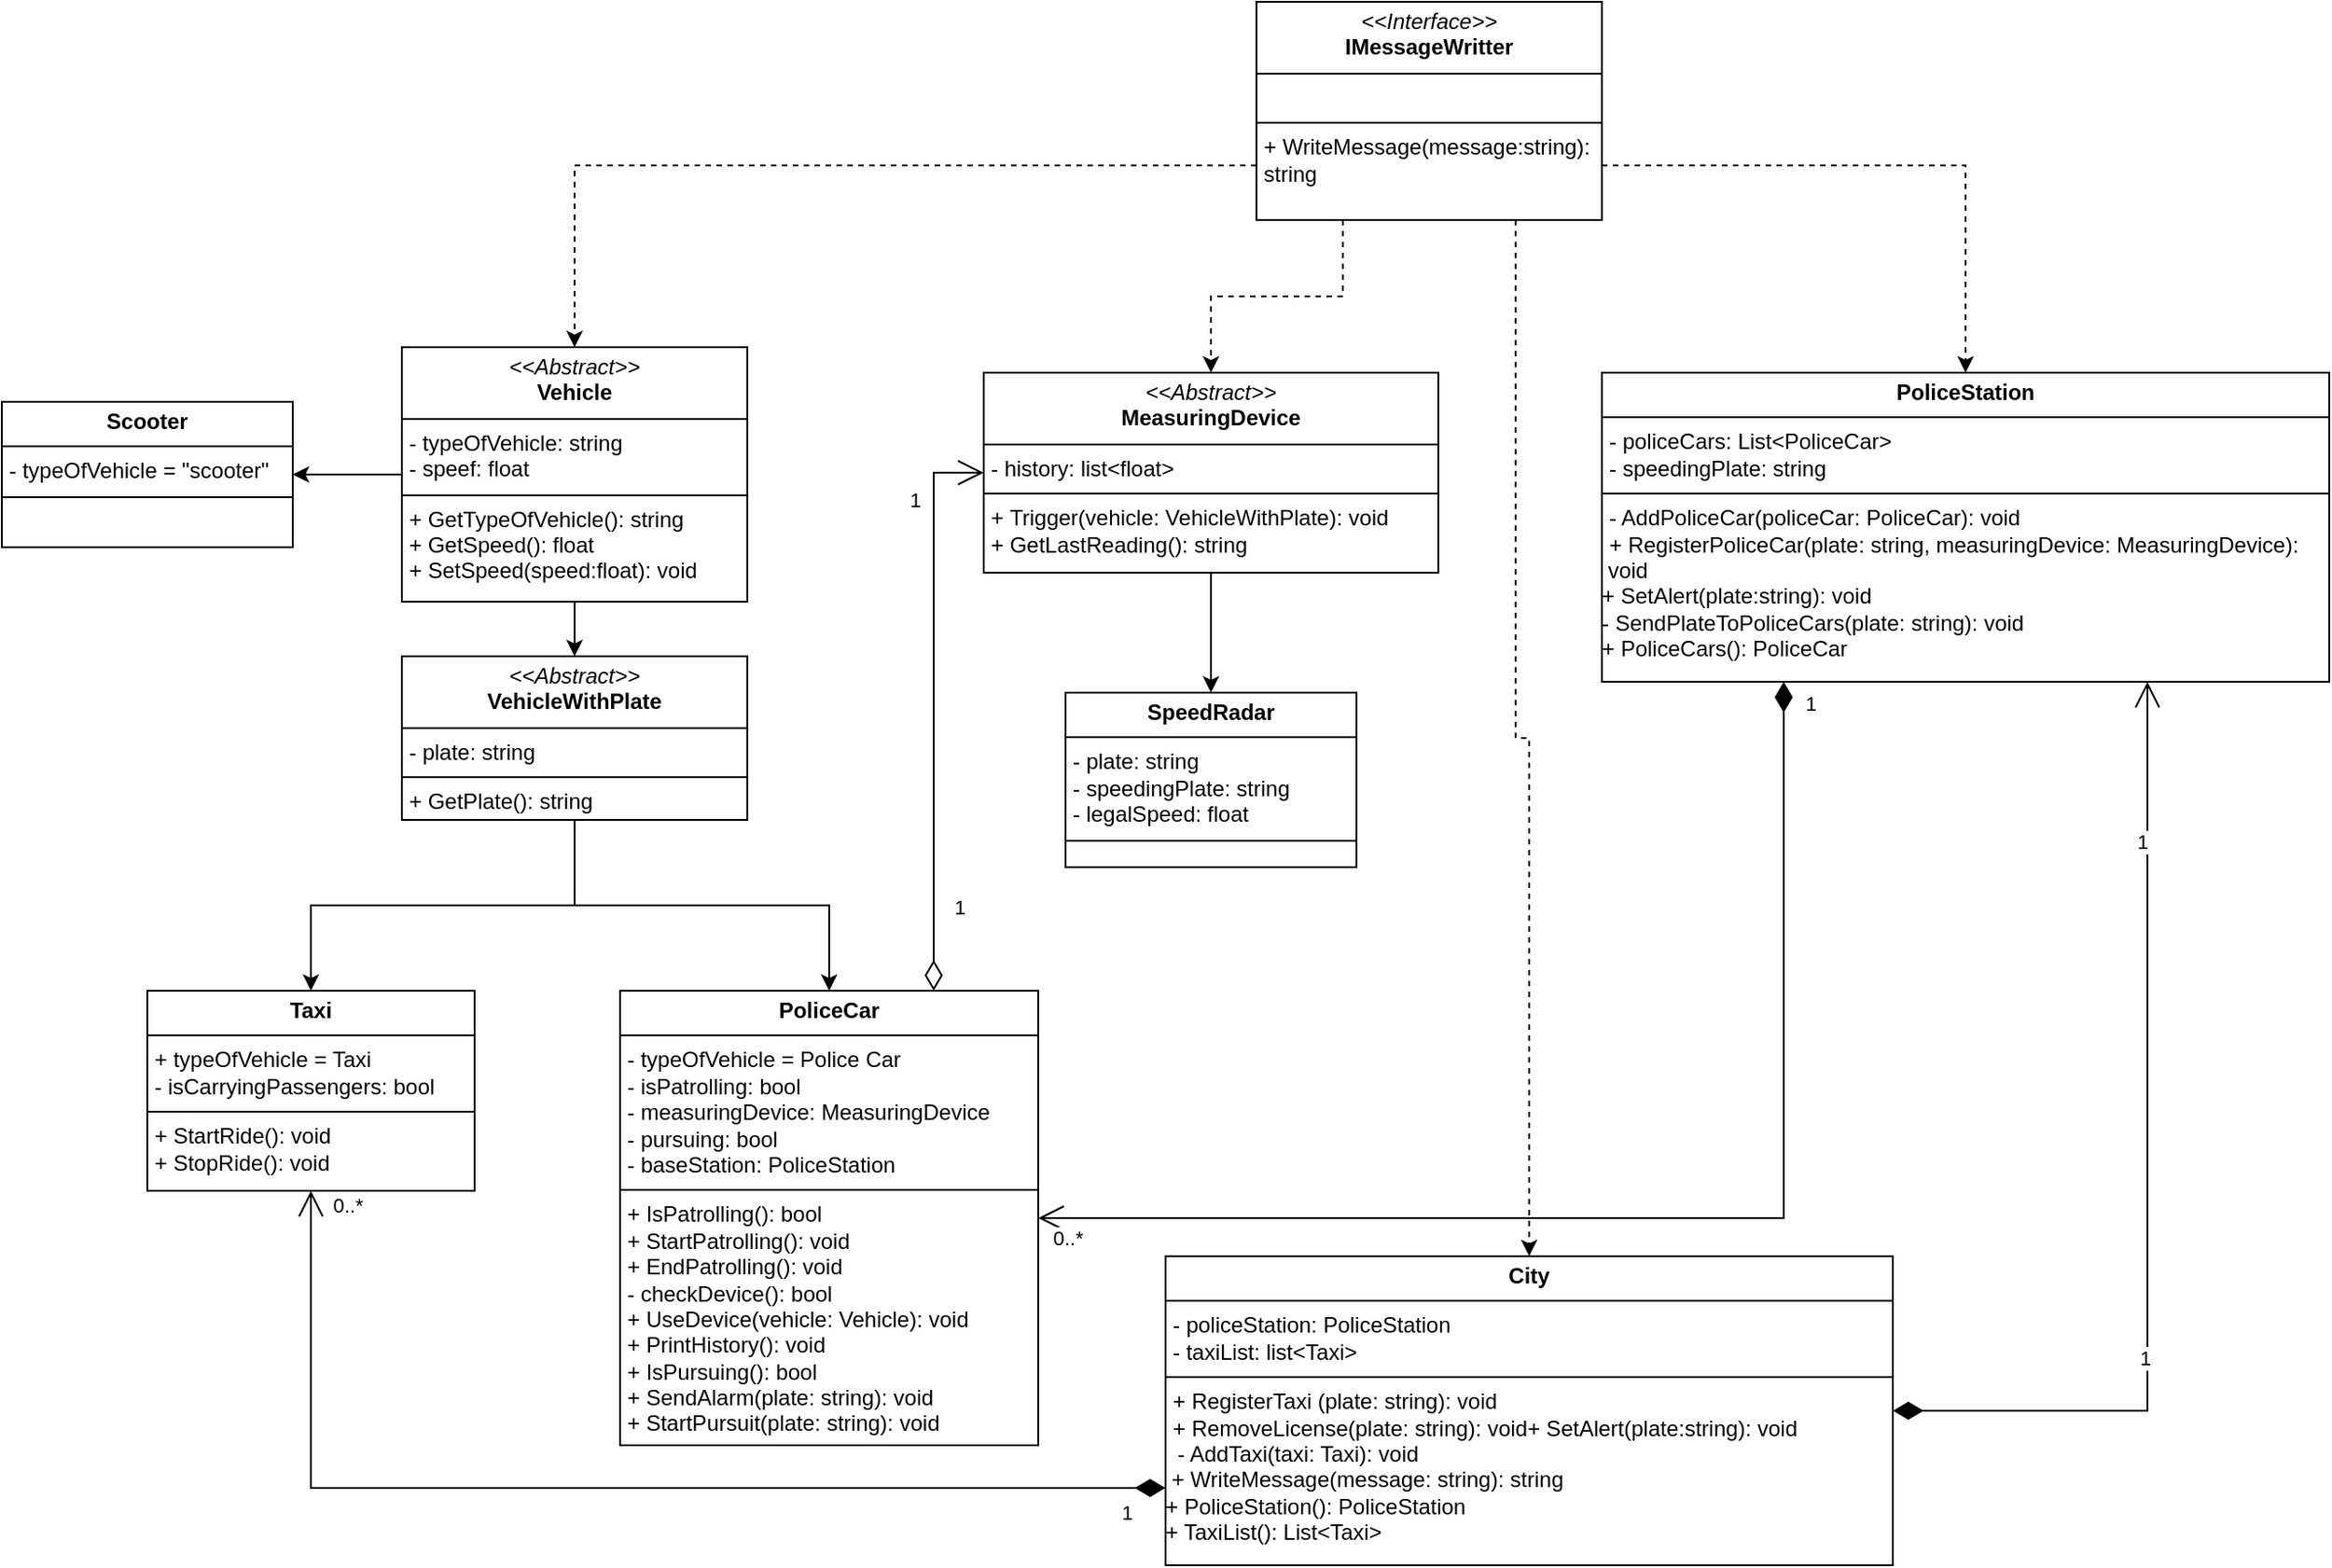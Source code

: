 <mxfile version="24.7.17">
  <diagram id="C5RBs43oDa-KdzZeNtuy" name="Page-1">
    <mxGraphModel dx="2012" dy="1985" grid="1" gridSize="10" guides="1" tooltips="1" connect="1" arrows="1" fold="1" page="1" pageScale="1" pageWidth="827" pageHeight="1169" math="0" shadow="0">
      <root>
        <mxCell id="WIyWlLk6GJQsqaUBKTNV-0" />
        <mxCell id="WIyWlLk6GJQsqaUBKTNV-1" parent="WIyWlLk6GJQsqaUBKTNV-0" />
        <mxCell id="FPlFOo3kNwKx2kSKXlW3-85" style="edgeStyle=orthogonalEdgeStyle;rounded=0;orthogonalLoop=1;jettySize=auto;html=1;exitX=0;exitY=0.5;exitDx=0;exitDy=0;entryX=1;entryY=0.5;entryDx=0;entryDy=0;" edge="1" parent="WIyWlLk6GJQsqaUBKTNV-1" source="FPlFOo3kNwKx2kSKXlW3-68" target="FPlFOo3kNwKx2kSKXlW3-81">
          <mxGeometry relative="1" as="geometry" />
        </mxCell>
        <mxCell id="FPlFOo3kNwKx2kSKXlW3-86" style="edgeStyle=orthogonalEdgeStyle;rounded=0;orthogonalLoop=1;jettySize=auto;html=1;exitX=0.5;exitY=1;exitDx=0;exitDy=0;entryX=0.5;entryY=0;entryDx=0;entryDy=0;" edge="1" parent="WIyWlLk6GJQsqaUBKTNV-1" source="FPlFOo3kNwKx2kSKXlW3-68" target="FPlFOo3kNwKx2kSKXlW3-80">
          <mxGeometry relative="1" as="geometry" />
        </mxCell>
        <mxCell id="FPlFOo3kNwKx2kSKXlW3-68" value="&lt;p style=&quot;margin:0px;margin-top:4px;text-align:center;&quot;&gt;&lt;i&gt;&amp;lt;&amp;lt;Abstract&amp;gt;&amp;gt;&lt;/i&gt;&lt;br&gt;&lt;b&gt;Vehicle&lt;/b&gt;&lt;/p&gt;&lt;hr size=&quot;1&quot; style=&quot;border-style:solid;&quot;&gt;&lt;p style=&quot;margin:0px;margin-left:4px;&quot;&gt;- typeOfVehicle: string&lt;br&gt;- speef: float&lt;/p&gt;&lt;hr size=&quot;1&quot; style=&quot;border-style:solid;&quot;&gt;&lt;p style=&quot;margin:0px;margin-left:4px;&quot;&gt;+ GetTypeOfVehicle(): string&lt;br&gt;+ GetSpeed(): float&lt;/p&gt;&lt;p style=&quot;margin:0px;margin-left:4px;&quot;&gt;+ SetSpeed(speed:float): void&lt;/p&gt;" style="verticalAlign=top;align=left;overflow=fill;html=1;whiteSpace=wrap;" vertex="1" parent="WIyWlLk6GJQsqaUBKTNV-1">
          <mxGeometry x="120" y="570" width="190" height="140" as="geometry" />
        </mxCell>
        <mxCell id="FPlFOo3kNwKx2kSKXlW3-91" style="edgeStyle=orthogonalEdgeStyle;rounded=0;orthogonalLoop=1;jettySize=auto;html=1;exitX=0;exitY=0.75;exitDx=0;exitDy=0;entryX=0.5;entryY=0;entryDx=0;entryDy=0;dashed=1;" edge="1" parent="WIyWlLk6GJQsqaUBKTNV-1" source="FPlFOo3kNwKx2kSKXlW3-69" target="FPlFOo3kNwKx2kSKXlW3-68">
          <mxGeometry relative="1" as="geometry" />
        </mxCell>
        <mxCell id="FPlFOo3kNwKx2kSKXlW3-92" style="edgeStyle=orthogonalEdgeStyle;rounded=0;orthogonalLoop=1;jettySize=auto;html=1;exitX=0.25;exitY=1;exitDx=0;exitDy=0;entryX=0.5;entryY=0;entryDx=0;entryDy=0;dashed=1;" edge="1" parent="WIyWlLk6GJQsqaUBKTNV-1" source="FPlFOo3kNwKx2kSKXlW3-69" target="FPlFOo3kNwKx2kSKXlW3-70">
          <mxGeometry relative="1" as="geometry" />
        </mxCell>
        <mxCell id="FPlFOo3kNwKx2kSKXlW3-93" style="edgeStyle=orthogonalEdgeStyle;rounded=0;orthogonalLoop=1;jettySize=auto;html=1;exitX=1;exitY=0.75;exitDx=0;exitDy=0;entryX=0.5;entryY=0;entryDx=0;entryDy=0;dashed=1;" edge="1" parent="WIyWlLk6GJQsqaUBKTNV-1" source="FPlFOo3kNwKx2kSKXlW3-69" target="FPlFOo3kNwKx2kSKXlW3-77">
          <mxGeometry relative="1" as="geometry" />
        </mxCell>
        <mxCell id="FPlFOo3kNwKx2kSKXlW3-94" style="edgeStyle=orthogonalEdgeStyle;rounded=0;orthogonalLoop=1;jettySize=auto;html=1;exitX=0.75;exitY=1;exitDx=0;exitDy=0;entryX=0.5;entryY=0;entryDx=0;entryDy=0;dashed=1;" edge="1" parent="WIyWlLk6GJQsqaUBKTNV-1" source="FPlFOo3kNwKx2kSKXlW3-69" target="FPlFOo3kNwKx2kSKXlW3-78">
          <mxGeometry relative="1" as="geometry" />
        </mxCell>
        <mxCell id="FPlFOo3kNwKx2kSKXlW3-69" value="&lt;p style=&quot;margin:0px;margin-top:4px;text-align:center;&quot;&gt;&lt;i&gt;&amp;lt;&amp;lt;Interface&amp;gt;&amp;gt;&lt;/i&gt;&lt;br&gt;&lt;b&gt;IMessageWritter&lt;/b&gt;&lt;/p&gt;&lt;hr size=&quot;1&quot; style=&quot;border-style:solid;&quot;&gt;&lt;p style=&quot;margin:0px;margin-left:4px;&quot;&gt;&lt;br&gt;&lt;/p&gt;&lt;hr size=&quot;1&quot; style=&quot;border-style:solid;&quot;&gt;&lt;p style=&quot;margin:0px;margin-left:4px;&quot;&gt;+ WriteMessage(message:string):&lt;/p&gt;&lt;p style=&quot;margin:0px;margin-left:4px;&quot;&gt;string&lt;/p&gt;" style="verticalAlign=top;align=left;overflow=fill;html=1;whiteSpace=wrap;" vertex="1" parent="WIyWlLk6GJQsqaUBKTNV-1">
          <mxGeometry x="590" y="380" width="190" height="120" as="geometry" />
        </mxCell>
        <mxCell id="FPlFOo3kNwKx2kSKXlW3-89" style="edgeStyle=orthogonalEdgeStyle;rounded=0;orthogonalLoop=1;jettySize=auto;html=1;exitX=0.5;exitY=1;exitDx=0;exitDy=0;entryX=0.5;entryY=0;entryDx=0;entryDy=0;" edge="1" parent="WIyWlLk6GJQsqaUBKTNV-1" source="FPlFOo3kNwKx2kSKXlW3-70" target="FPlFOo3kNwKx2kSKXlW3-72">
          <mxGeometry relative="1" as="geometry" />
        </mxCell>
        <mxCell id="FPlFOo3kNwKx2kSKXlW3-70" value="&lt;p style=&quot;margin:0px;margin-top:4px;text-align:center;&quot;&gt;&lt;i&gt;&amp;lt;&amp;lt;Abstract&amp;gt;&amp;gt;&lt;/i&gt;&lt;br&gt;&lt;b&gt;MeasuringDevice&lt;/b&gt;&lt;/p&gt;&lt;hr size=&quot;1&quot; style=&quot;border-style:solid;&quot;&gt;&lt;p style=&quot;margin:0px;margin-left:4px;&quot;&gt;- history: list&amp;lt;float&amp;gt;&lt;/p&gt;&lt;hr size=&quot;1&quot; style=&quot;border-style:solid;&quot;&gt;&lt;p style=&quot;margin:0px;margin-left:4px;&quot;&gt;+&lt;span style=&quot;text-wrap: nowrap;&quot;&gt;&amp;nbsp;Trigger(vehicle: VehicleWithPlate): void&lt;/span&gt;&lt;br&gt;&lt;span style=&quot;text-wrap: nowrap;&quot;&gt;+ GetLastReading(): string&lt;/span&gt;&lt;br&gt;&lt;/p&gt;" style="verticalAlign=top;align=left;overflow=fill;html=1;whiteSpace=wrap;" vertex="1" parent="WIyWlLk6GJQsqaUBKTNV-1">
          <mxGeometry x="440" y="584" width="250" height="110" as="geometry" />
        </mxCell>
        <mxCell id="FPlFOo3kNwKx2kSKXlW3-71" style="edgeStyle=orthogonalEdgeStyle;rounded=0;orthogonalLoop=1;jettySize=auto;html=1;exitX=0.5;exitY=1;exitDx=0;exitDy=0;" edge="1" parent="WIyWlLk6GJQsqaUBKTNV-1" source="FPlFOo3kNwKx2kSKXlW3-70" target="FPlFOo3kNwKx2kSKXlW3-70">
          <mxGeometry relative="1" as="geometry" />
        </mxCell>
        <mxCell id="FPlFOo3kNwKx2kSKXlW3-72" value="&lt;p style=&quot;margin:0px;margin-top:4px;text-align:center;&quot;&gt;&lt;b&gt;SpeedRadar&lt;/b&gt;&lt;/p&gt;&lt;hr size=&quot;1&quot; style=&quot;border-style:solid;&quot;&gt;&lt;p style=&quot;margin:0px;margin-left:4px;&quot;&gt;- plate: string&lt;/p&gt;&lt;p style=&quot;margin:0px;margin-left:4px;&quot;&gt;- speedingPlate: string&lt;/p&gt;&lt;p style=&quot;margin:0px;margin-left:4px;&quot;&gt;- legalSpeed: float&lt;/p&gt;&lt;hr size=&quot;1&quot; style=&quot;border-style:solid;&quot;&gt;&lt;p style=&quot;margin:0px;margin-left:4px;&quot;&gt;&lt;br&gt;&lt;/p&gt;" style="verticalAlign=top;align=left;overflow=fill;html=1;whiteSpace=wrap;" vertex="1" parent="WIyWlLk6GJQsqaUBKTNV-1">
          <mxGeometry x="485" y="760" width="160" height="96" as="geometry" />
        </mxCell>
        <mxCell id="FPlFOo3kNwKx2kSKXlW3-77" value="&lt;p style=&quot;margin:0px;margin-top:4px;text-align:center;&quot;&gt;&lt;b&gt;PoliceStation&lt;/b&gt;&lt;/p&gt;&lt;hr size=&quot;1&quot; style=&quot;border-style:solid;&quot;&gt;&lt;p style=&quot;margin:0px;margin-left:4px;&quot;&gt;&lt;span style=&quot;text-wrap: nowrap;&quot;&gt;- policeCars: List&amp;lt;PoliceCar&amp;gt;&lt;/span&gt;&lt;br&gt;&lt;/p&gt;&lt;p style=&quot;margin:0px;margin-left:4px;&quot;&gt;&lt;span style=&quot;text-wrap: nowrap;&quot;&gt;- speedingPlate: string&lt;/span&gt;&lt;/p&gt;&lt;hr size=&quot;1&quot; style=&quot;border-style:solid;&quot;&gt;&lt;p style=&quot;margin:0px;margin-left:4px;&quot;&gt;&lt;span style=&quot;text-wrap: nowrap;&quot;&gt;- AddPoliceCar(policeCar: PoliceCar): void&lt;/span&gt;&lt;br&gt;&lt;/p&gt;&lt;p style=&quot;margin:0px;margin-left:4px;&quot;&gt;&lt;span style=&quot;text-wrap: nowrap;&quot;&gt;+ RegisterPoliceCar(plate: string, measuringDevice: MeasuringDevice):&lt;/span&gt;&lt;/p&gt;&lt;div style=&quot;border-color: var(--border-color); text-wrap: nowrap;&quot;&gt;&amp;nbsp;void&lt;/div&gt;&lt;div style=&quot;border-color: var(--border-color); text-wrap: nowrap;&quot;&gt;+ SetAlert(plate:string): void&lt;br&gt;&lt;/div&gt;&lt;div style=&quot;border-color: var(--border-color); text-wrap: nowrap;&quot;&gt;- SendPlateToPoliceCars(plate: string): void&lt;br&gt;&lt;/div&gt;&lt;div style=&quot;border-color: var(--border-color); text-wrap: nowrap;&quot;&gt;+ PoliceCars(): PoliceCar&lt;br&gt;&lt;/div&gt;" style="verticalAlign=top;align=left;overflow=fill;html=1;whiteSpace=wrap;" vertex="1" parent="WIyWlLk6GJQsqaUBKTNV-1">
          <mxGeometry x="780" y="584" width="400" height="170" as="geometry" />
        </mxCell>
        <mxCell id="FPlFOo3kNwKx2kSKXlW3-78" value="&lt;p style=&quot;margin:0px;margin-top:4px;text-align:center;&quot;&gt;&lt;b&gt;City&lt;/b&gt;&lt;/p&gt;&lt;hr size=&quot;1&quot; style=&quot;border-style:solid;&quot;&gt;&lt;p style=&quot;margin:0px;margin-left:4px;&quot;&gt;&lt;span style=&quot;text-wrap: nowrap;&quot;&gt;- policeStation: PoliceStation&lt;/span&gt;&lt;br&gt;&lt;/p&gt;&lt;p style=&quot;margin:0px;margin-left:4px;&quot;&gt;&lt;span style=&quot;text-wrap: nowrap;&quot;&gt;- taxiList: list&amp;lt;Taxi&amp;gt;&lt;/span&gt;&lt;br&gt;&lt;/p&gt;&lt;hr size=&quot;1&quot; style=&quot;border-style:solid;&quot;&gt;&lt;p style=&quot;margin:0px;margin-left:4px;&quot;&gt;&lt;span style=&quot;text-wrap: nowrap;&quot;&gt;+ RegisterTaxi (plate: string): void&lt;/span&gt;&lt;br&gt;&lt;/p&gt;&lt;p style=&quot;margin:0px;margin-left:4px;&quot;&gt;&lt;span style=&quot;text-wrap: nowrap; background-color: initial;&quot;&gt;+ RemoveLicense(plate: string): void&lt;/span&gt;&lt;span style=&quot;text-wrap: nowrap; background-color: initial;&quot;&gt;+ SetAlert(plate:string): void&lt;/span&gt;&lt;br&gt;&lt;/p&gt;&lt;div style=&quot;border-color: var(--border-color); text-wrap: nowrap;&quot;&gt;&lt;span style=&quot;background-color: initial;&quot;&gt;&amp;nbsp; - AddTaxi(taxi: Taxi): void&lt;/span&gt;&lt;/div&gt;&lt;div style=&quot;border-color: var(--border-color); text-wrap: nowrap;&quot;&gt;&lt;span style=&quot;background-color: initial;&quot;&gt;&amp;nbsp;&lt;/span&gt;&lt;span style=&quot;background-color: initial;&quot;&gt;+ WriteMessage(message: string): string&lt;/span&gt;&lt;br&gt;&lt;/div&gt;&lt;div style=&quot;border-color: var(--border-color); text-wrap: nowrap;&quot;&gt;+ PoliceStation(): PoliceStation&lt;span style=&quot;background-color: initial;&quot;&gt;&lt;br&gt;&lt;/span&gt;&lt;/div&gt;&lt;div style=&quot;border-color: var(--border-color); text-wrap: nowrap;&quot;&gt;&lt;span style=&quot;background-color: initial;&quot;&gt;+ TaxiList(): List&amp;lt;Taxi&amp;gt;&lt;/span&gt;&lt;br&gt;&lt;/div&gt;" style="verticalAlign=top;align=left;overflow=fill;html=1;whiteSpace=wrap;" vertex="1" parent="WIyWlLk6GJQsqaUBKTNV-1">
          <mxGeometry x="540" y="1070" width="400" height="170" as="geometry" />
        </mxCell>
        <mxCell id="FPlFOo3kNwKx2kSKXlW3-87" style="edgeStyle=orthogonalEdgeStyle;rounded=0;orthogonalLoop=1;jettySize=auto;html=1;exitX=0.5;exitY=1;exitDx=0;exitDy=0;entryX=0.5;entryY=0;entryDx=0;entryDy=0;" edge="1" parent="WIyWlLk6GJQsqaUBKTNV-1" source="FPlFOo3kNwKx2kSKXlW3-80" target="FPlFOo3kNwKx2kSKXlW3-82">
          <mxGeometry relative="1" as="geometry" />
        </mxCell>
        <mxCell id="FPlFOo3kNwKx2kSKXlW3-88" style="edgeStyle=orthogonalEdgeStyle;rounded=0;orthogonalLoop=1;jettySize=auto;html=1;exitX=0.5;exitY=1;exitDx=0;exitDy=0;entryX=0.5;entryY=0;entryDx=0;entryDy=0;" edge="1" parent="WIyWlLk6GJQsqaUBKTNV-1" source="FPlFOo3kNwKx2kSKXlW3-80" target="FPlFOo3kNwKx2kSKXlW3-84">
          <mxGeometry relative="1" as="geometry" />
        </mxCell>
        <mxCell id="FPlFOo3kNwKx2kSKXlW3-80" value="&lt;p style=&quot;margin:0px;margin-top:4px;text-align:center;&quot;&gt;&lt;i&gt;&amp;lt;&amp;lt;Abstract&amp;gt;&amp;gt;&lt;/i&gt;&lt;br&gt;&lt;b&gt;VehicleWithPlate&lt;/b&gt;&lt;/p&gt;&lt;hr size=&quot;1&quot; style=&quot;border-style:solid;&quot;&gt;&lt;p style=&quot;margin:0px;margin-left:4px;&quot;&gt;- plate: string&lt;/p&gt;&lt;hr size=&quot;1&quot; style=&quot;border-style:solid;&quot;&gt;&lt;p style=&quot;margin:0px;margin-left:4px;&quot;&gt;+ GetPlate(): string&lt;br&gt;&lt;/p&gt;" style="verticalAlign=top;align=left;overflow=fill;html=1;whiteSpace=wrap;" vertex="1" parent="WIyWlLk6GJQsqaUBKTNV-1">
          <mxGeometry x="120" y="740" width="190" height="90" as="geometry" />
        </mxCell>
        <mxCell id="FPlFOo3kNwKx2kSKXlW3-81" value="&lt;p style=&quot;margin:0px;margin-top:4px;text-align:center;&quot;&gt;&lt;b&gt;Scooter&lt;/b&gt;&lt;/p&gt;&lt;hr size=&quot;1&quot; style=&quot;border-style:solid;&quot;&gt;&lt;p style=&quot;margin:0px;margin-left:4px;&quot;&gt;- typeOfVehicle = &quot;scooter&quot;&lt;/p&gt;&lt;hr size=&quot;1&quot; style=&quot;border-style:solid;&quot;&gt;&lt;p style=&quot;margin:0px;margin-left:4px;&quot;&gt;&lt;br&gt;&lt;/p&gt;" style="verticalAlign=top;align=left;overflow=fill;html=1;whiteSpace=wrap;" vertex="1" parent="WIyWlLk6GJQsqaUBKTNV-1">
          <mxGeometry x="-100" y="600" width="160" height="80" as="geometry" />
        </mxCell>
        <mxCell id="FPlFOo3kNwKx2kSKXlW3-82" value="&lt;p style=&quot;margin:0px;margin-top:4px;text-align:center;&quot;&gt;&lt;b&gt;Taxi&lt;/b&gt;&lt;/p&gt;&lt;hr size=&quot;1&quot; style=&quot;border-style:solid;&quot;&gt;&lt;p style=&quot;margin:0px;margin-left:4px;&quot;&gt;+ typeOfVehicle = Taxi&lt;/p&gt;&lt;p style=&quot;margin:0px;margin-left:4px;&quot;&gt;- isCarryingPassengers: bool&lt;/p&gt;&lt;hr size=&quot;1&quot; style=&quot;border-style:solid;&quot;&gt;&lt;p style=&quot;margin:0px;margin-left:4px;&quot;&gt;+ StartRide(): void&lt;/p&gt;&lt;p style=&quot;margin:0px;margin-left:4px;&quot;&gt;+ StopRide(): void&lt;/p&gt;" style="verticalAlign=top;align=left;overflow=fill;html=1;whiteSpace=wrap;" vertex="1" parent="WIyWlLk6GJQsqaUBKTNV-1">
          <mxGeometry x="-20" y="924" width="180" height="110" as="geometry" />
        </mxCell>
        <mxCell id="FPlFOo3kNwKx2kSKXlW3-84" value="&lt;p style=&quot;margin:0px;margin-top:4px;text-align:center;&quot;&gt;&lt;b&gt;PoliceCar&lt;/b&gt;&lt;/p&gt;&lt;hr size=&quot;1&quot; style=&quot;border-style:solid;&quot;&gt;&lt;p style=&quot;margin:0px;margin-left:4px;&quot;&gt;- typeOfVehicle = Police Car&lt;/p&gt;&lt;p style=&quot;margin:0px;margin-left:4px;&quot;&gt;- isPatrolling: bool&lt;/p&gt;&lt;p style=&quot;margin:0px;margin-left:4px;&quot;&gt;- measuringDevice: MeasuringDevice&lt;/p&gt;&lt;p style=&quot;margin:0px;margin-left:4px;&quot;&gt;- pursuing: bool&lt;/p&gt;&lt;p style=&quot;margin:0px;margin-left:4px;&quot;&gt;- baseStation: PoliceStation&amp;nbsp;&lt;/p&gt;&lt;hr size=&quot;1&quot; style=&quot;border-style:solid;&quot;&gt;&lt;p style=&quot;margin:0px;margin-left:4px;&quot;&gt;+ IsPatrolling(): bool&lt;/p&gt;&lt;p style=&quot;margin:0px;margin-left:4px;&quot;&gt;+ StartPatrolling(): void&lt;/p&gt;&lt;p style=&quot;margin:0px;margin-left:4px;&quot;&gt;+ EndPatrolling(): void&lt;/p&gt;&lt;p style=&quot;margin:0px;margin-left:4px;&quot;&gt;- checkDevice(): bool&lt;/p&gt;&lt;p style=&quot;margin:0px;margin-left:4px;&quot;&gt;+ UseDevice(vehicle: Vehicle): void&lt;/p&gt;&lt;p style=&quot;margin:0px;margin-left:4px;&quot;&gt;+ PrintHistory(): void&lt;/p&gt;&lt;p style=&quot;margin:0px;margin-left:4px;&quot;&gt;+ IsPursuing(): bool&lt;/p&gt;&lt;p style=&quot;margin:0px;margin-left:4px;&quot;&gt;+ SendAlarm(plate: string): void&lt;/p&gt;&lt;p style=&quot;margin:0px;margin-left:4px;&quot;&gt;+ StartPursuit(plate: string): void&lt;/p&gt;" style="verticalAlign=top;align=left;overflow=fill;html=1;whiteSpace=wrap;" vertex="1" parent="WIyWlLk6GJQsqaUBKTNV-1">
          <mxGeometry x="240" y="924" width="230" height="250" as="geometry" />
        </mxCell>
        <mxCell id="FPlFOo3kNwKx2kSKXlW3-102" value="1" style="endArrow=open;html=1;endSize=12;startArrow=diamondThin;startSize=14;startFill=1;edgeStyle=orthogonalEdgeStyle;align=left;verticalAlign=bottom;rounded=0;entryX=0.75;entryY=1;entryDx=0;entryDy=0;exitX=1;exitY=0.5;exitDx=0;exitDy=0;" edge="1" parent="WIyWlLk6GJQsqaUBKTNV-1" source="FPlFOo3kNwKx2kSKXlW3-78" target="FPlFOo3kNwKx2kSKXlW3-77">
          <mxGeometry x="-0.504" y="20" relative="1" as="geometry">
            <mxPoint x="1160" y="1030" as="sourcePoint" />
            <mxPoint x="1320" y="1030" as="targetPoint" />
            <mxPoint as="offset" />
          </mxGeometry>
        </mxCell>
        <mxCell id="FPlFOo3kNwKx2kSKXlW3-103" value="1" style="edgeLabel;html=1;align=center;verticalAlign=middle;resizable=0;points=[];" vertex="1" connectable="0" parent="FPlFOo3kNwKx2kSKXlW3-102">
          <mxGeometry x="0.705" y="3" relative="1" as="geometry">
            <mxPoint y="8" as="offset" />
          </mxGeometry>
        </mxCell>
        <mxCell id="FPlFOo3kNwKx2kSKXlW3-106" value="1" style="endArrow=open;html=1;endSize=12;startArrow=diamondThin;startSize=14;startFill=1;align=left;verticalAlign=bottom;rounded=0;exitX=0;exitY=0.75;exitDx=0;exitDy=0;entryX=0.5;entryY=1;entryDx=0;entryDy=0;jumpStyle=none;edgeStyle=orthogonalEdgeStyle;" edge="1" parent="WIyWlLk6GJQsqaUBKTNV-1" source="FPlFOo3kNwKx2kSKXlW3-78" target="FPlFOo3kNwKx2kSKXlW3-82">
          <mxGeometry x="-0.916" y="22" relative="1" as="geometry">
            <mxPoint x="1280" y="990" as="sourcePoint" />
            <mxPoint x="1440" y="990" as="targetPoint" />
            <mxPoint as="offset" />
          </mxGeometry>
        </mxCell>
        <mxCell id="FPlFOo3kNwKx2kSKXlW3-110" value="0..*" style="edgeLabel;html=1;align=center;verticalAlign=middle;resizable=0;points=[];" vertex="1" connectable="0" parent="FPlFOo3kNwKx2kSKXlW3-106">
          <mxGeometry x="0.975" y="1" relative="1" as="geometry">
            <mxPoint x="21" as="offset" />
          </mxGeometry>
        </mxCell>
        <mxCell id="FPlFOo3kNwKx2kSKXlW3-107" value="1" style="endArrow=open;html=1;endSize=12;startArrow=diamondThin;startSize=14;startFill=1;edgeStyle=orthogonalEdgeStyle;align=left;verticalAlign=bottom;rounded=0;exitX=0.25;exitY=1;exitDx=0;exitDy=0;entryX=1;entryY=0.5;entryDx=0;entryDy=0;" edge="1" parent="WIyWlLk6GJQsqaUBKTNV-1" source="FPlFOo3kNwKx2kSKXlW3-77" target="FPlFOo3kNwKx2kSKXlW3-84">
          <mxGeometry x="-0.941" y="10" relative="1" as="geometry">
            <mxPoint x="550" y="810" as="sourcePoint" />
            <mxPoint x="710" y="810" as="targetPoint" />
            <mxPoint as="offset" />
          </mxGeometry>
        </mxCell>
        <mxCell id="FPlFOo3kNwKx2kSKXlW3-109" value="0..*" style="edgeLabel;html=1;align=center;verticalAlign=middle;resizable=0;points=[];" vertex="1" connectable="0" parent="FPlFOo3kNwKx2kSKXlW3-107">
          <mxGeometry x="0.954" y="3" relative="1" as="geometry">
            <mxPoint y="8" as="offset" />
          </mxGeometry>
        </mxCell>
        <mxCell id="FPlFOo3kNwKx2kSKXlW3-111" value="1" style="endArrow=open;html=1;endSize=12;startArrow=diamondThin;startSize=14;startFill=0;edgeStyle=orthogonalEdgeStyle;align=left;verticalAlign=bottom;rounded=0;exitX=0.75;exitY=0;exitDx=0;exitDy=0;entryX=0;entryY=0.5;entryDx=0;entryDy=0;" edge="1" parent="WIyWlLk6GJQsqaUBKTNV-1" source="FPlFOo3kNwKx2kSKXlW3-84" target="FPlFOo3kNwKx2kSKXlW3-70">
          <mxGeometry x="-0.759" y="-9" relative="1" as="geometry">
            <mxPoint x="580" y="1010" as="sourcePoint" />
            <mxPoint x="330" y="580" as="targetPoint" />
            <mxPoint as="offset" />
          </mxGeometry>
        </mxCell>
        <mxCell id="FPlFOo3kNwKx2kSKXlW3-112" value="1" style="edgeLabel;html=1;align=center;verticalAlign=middle;resizable=0;points=[];" vertex="1" connectable="0" parent="FPlFOo3kNwKx2kSKXlW3-111">
          <mxGeometry x="0.837" y="-2" relative="1" as="geometry">
            <mxPoint x="-13" y="13" as="offset" />
          </mxGeometry>
        </mxCell>
      </root>
    </mxGraphModel>
  </diagram>
</mxfile>
